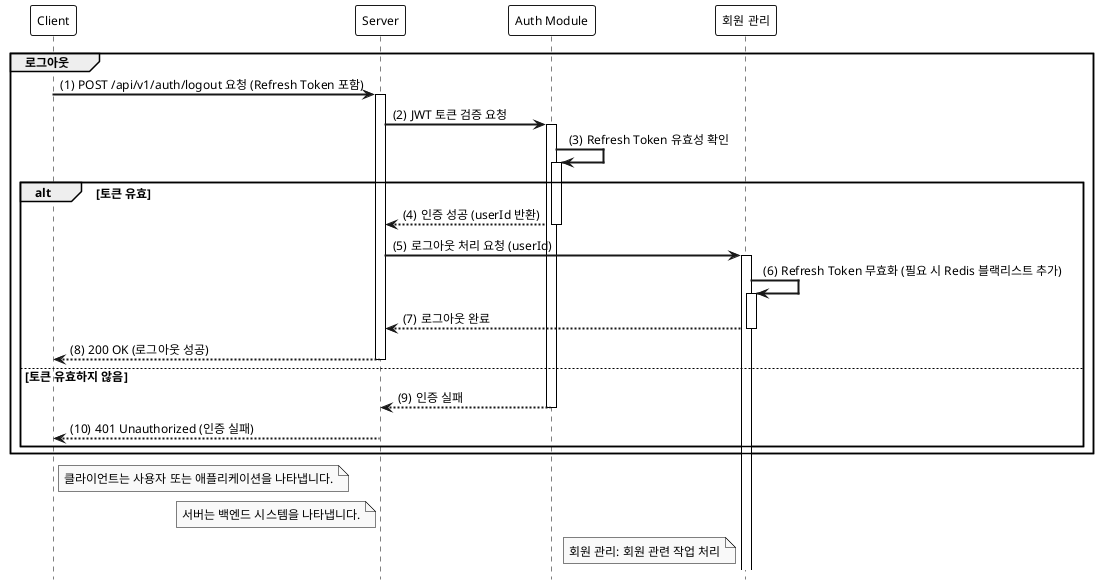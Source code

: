 @startuml

hide footbox
autoactivate on

' 스타일 설정
skinparam monochrome true
skinparam shadowing false
skinparam defaultFontSize 12
skinparam defaultFontName Arial
skinparam activityBackgroundColor #EFEFEF
skinparam activityBorderColor #CCCCCC
skinparam sequenceArrowThickness 2
skinparam sequenceParticipantBorderThickness 1
skinparam sequenceParticipantBackgroundColor #FFFFFF
skinparam sequenceLifeLineBorderColor #000000
skinparam sequenceLifeLineBackgroundColor #FFFFFF
skinparam noteBackgroundColor #FFFFCC
skinparam noteBorderColor #000000

participant "Client" as C
participant "Server" as S
participant "Auth Module" as AM
participant "회원 관리" as MM

group 로그아웃
    autonumber 1 "(0)"
    C -> S: POST /api/v1/auth/logout 요청 (Refresh Token 포함)
    S -> AM: JWT 토큰 검증 요청
    AM -> AM: Refresh Token 유효성 확인
    alt 토큰 유효
        AM --> S: 인증 성공 (userId 반환)
        S -> MM: 로그아웃 처리 요청 (userId)
        MM -> MM: Refresh Token 무효화 (필요 시 Redis 블랙리스트 추가)
        MM --> S: 로그아웃 완료
        S --> C: 200 OK (로그아웃 성공)
    else 토큰 유효하지 않음
        AM --> S: 인증 실패
        S --> C: 401 Unauthorized (인증 실패)
    end
end

note right of C: 클라이언트는 사용자 또는 애플리케이션을 나타냅니다.
note left of S: 서버는 백엔드 시스템을 나타냅니다.
note left of MM: 회원 관리: 회원 관련 작업 처리

@enduml